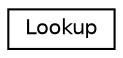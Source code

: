 digraph "Graphical Class Hierarchy"
{
  edge [fontname="Helvetica",fontsize="10",labelfontname="Helvetica",labelfontsize="10"];
  node [fontname="Helvetica",fontsize="10",shape=record];
  rankdir="LR";
  Node0 [label="Lookup",height=0.2,width=0.4,color="black", fillcolor="white", style="filled",URL="$classLookup.html"];
}
